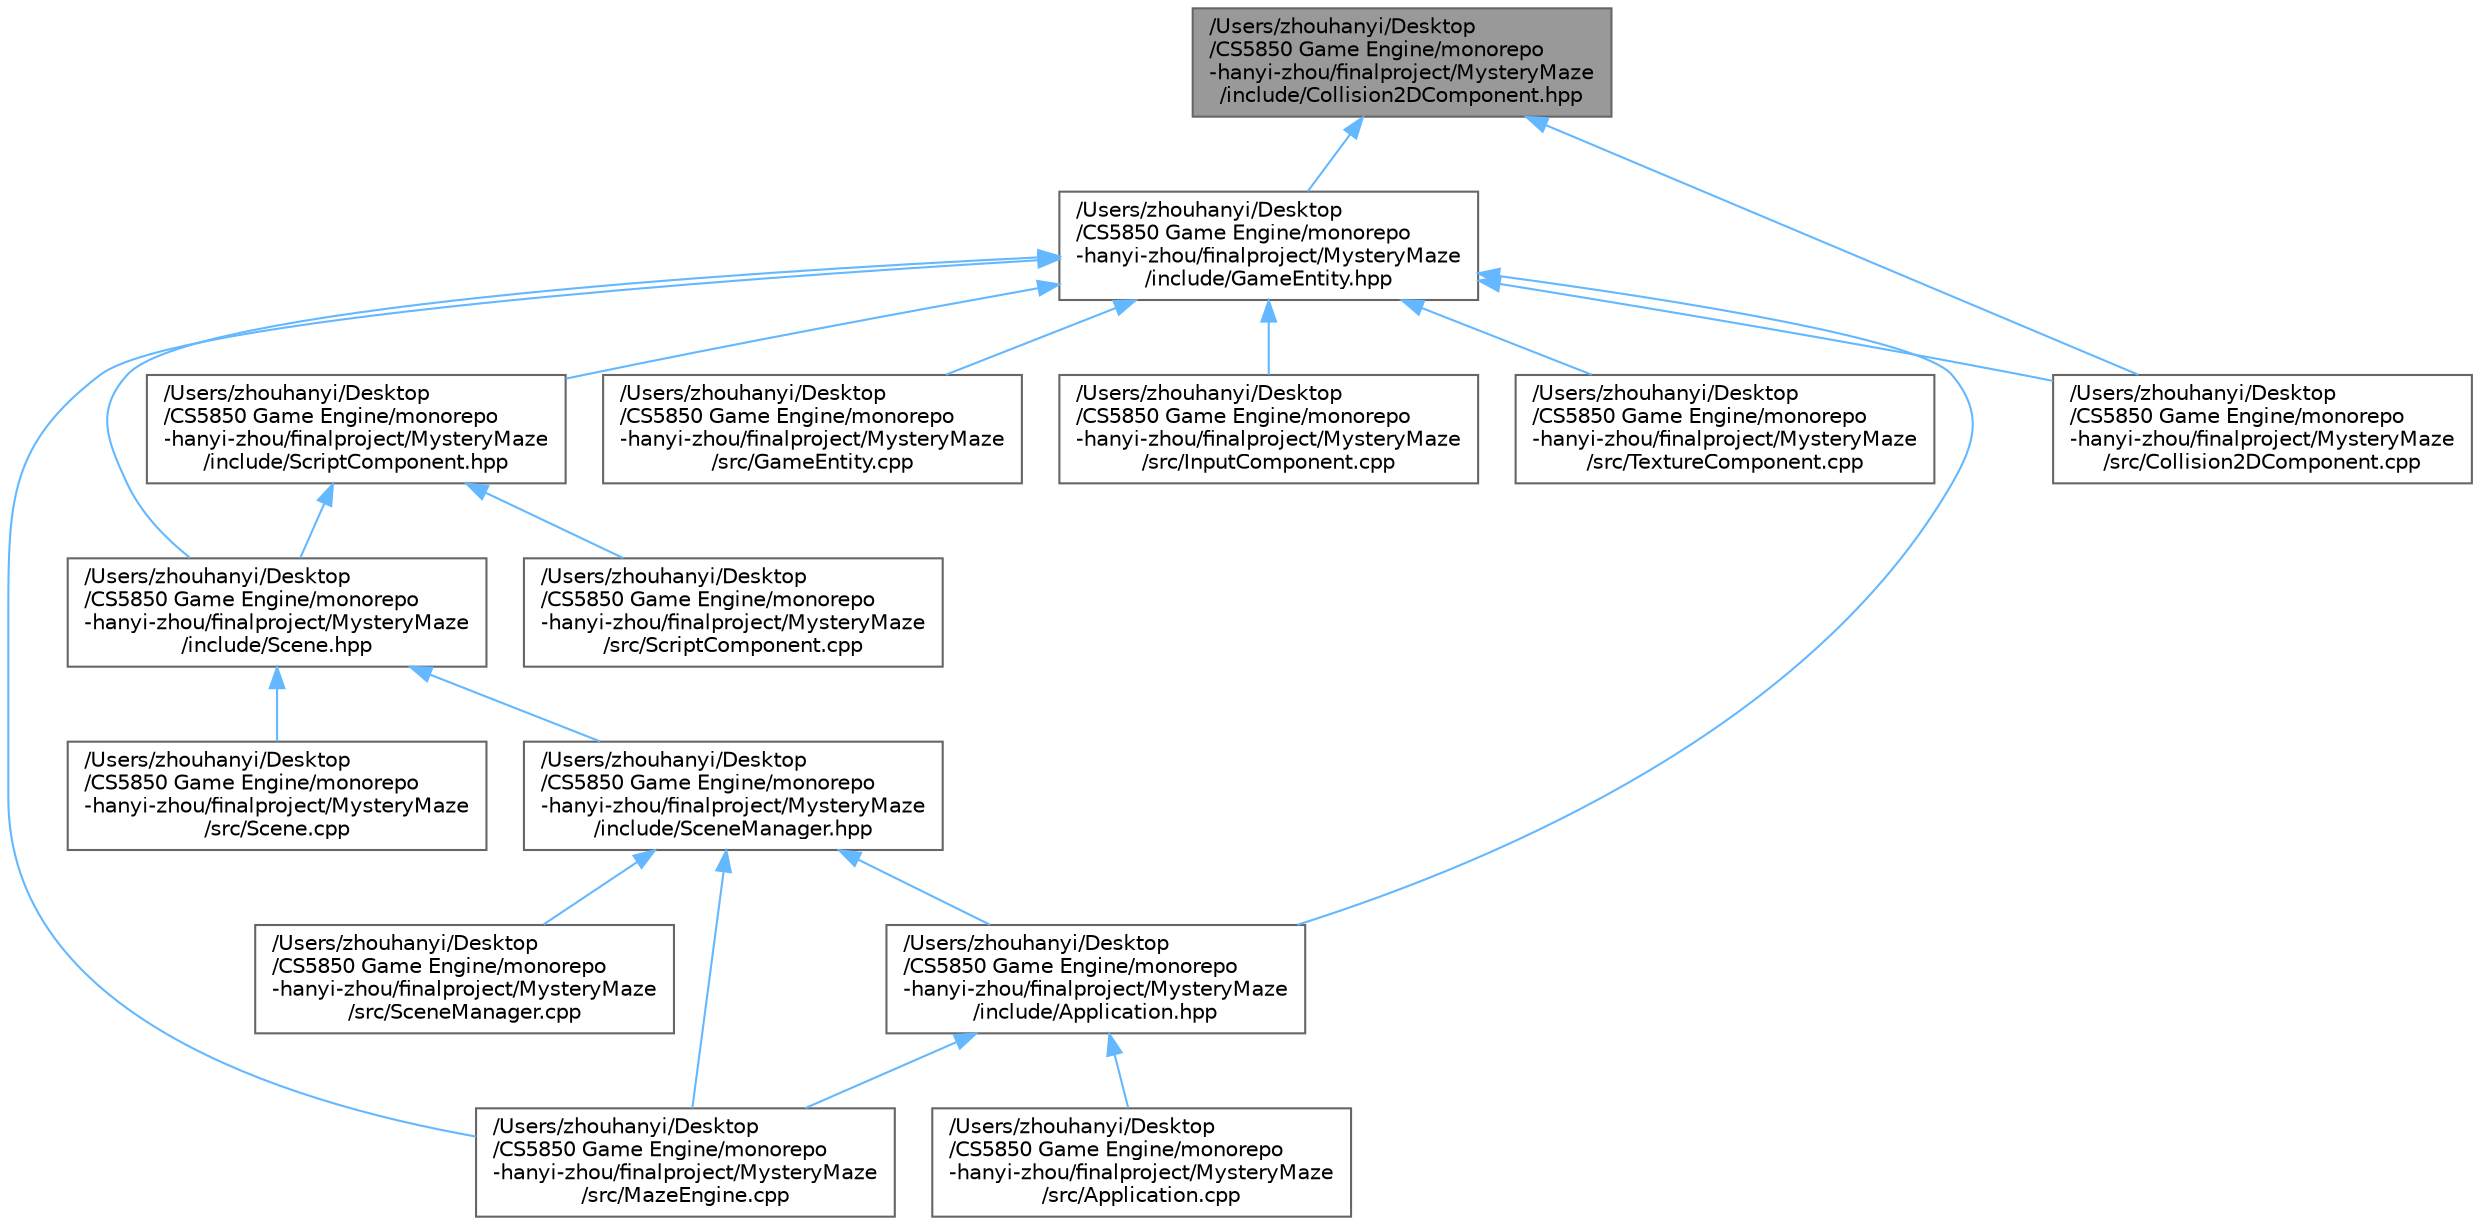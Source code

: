 digraph "/Users/zhouhanyi/Desktop/CS5850 Game Engine/monorepo-hanyi-zhou/finalproject/MysteryMaze/include/Collision2DComponent.hpp"
{
 // LATEX_PDF_SIZE
  bgcolor="transparent";
  edge [fontname=Helvetica,fontsize=10,labelfontname=Helvetica,labelfontsize=10];
  node [fontname=Helvetica,fontsize=10,shape=box,height=0.2,width=0.4];
  Node1 [id="Node000001",label="/Users/zhouhanyi/Desktop\l/CS5850 Game Engine/monorepo\l-hanyi-zhou/finalproject/MysteryMaze\l/include/Collision2DComponent.hpp",height=0.2,width=0.4,color="gray40", fillcolor="grey60", style="filled", fontcolor="black",tooltip=" "];
  Node1 -> Node2 [id="edge1_Node000001_Node000002",dir="back",color="steelblue1",style="solid",tooltip=" "];
  Node2 [id="Node000002",label="/Users/zhouhanyi/Desktop\l/CS5850 Game Engine/monorepo\l-hanyi-zhou/finalproject/MysteryMaze\l/include/GameEntity.hpp",height=0.2,width=0.4,color="grey40", fillcolor="white", style="filled",URL="$_game_entity_8hpp.html",tooltip=" "];
  Node2 -> Node3 [id="edge2_Node000002_Node000003",dir="back",color="steelblue1",style="solid",tooltip=" "];
  Node3 [id="Node000003",label="/Users/zhouhanyi/Desktop\l/CS5850 Game Engine/monorepo\l-hanyi-zhou/finalproject/MysteryMaze\l/include/Application.hpp",height=0.2,width=0.4,color="grey40", fillcolor="white", style="filled",URL="$_application_8hpp.html",tooltip=" "];
  Node3 -> Node4 [id="edge3_Node000003_Node000004",dir="back",color="steelblue1",style="solid",tooltip=" "];
  Node4 [id="Node000004",label="/Users/zhouhanyi/Desktop\l/CS5850 Game Engine/monorepo\l-hanyi-zhou/finalproject/MysteryMaze\l/src/Application.cpp",height=0.2,width=0.4,color="grey40", fillcolor="white", style="filled",URL="$_application_8cpp.html",tooltip=" "];
  Node3 -> Node5 [id="edge4_Node000003_Node000005",dir="back",color="steelblue1",style="solid",tooltip=" "];
  Node5 [id="Node000005",label="/Users/zhouhanyi/Desktop\l/CS5850 Game Engine/monorepo\l-hanyi-zhou/finalproject/MysteryMaze\l/src/MazeEngine.cpp",height=0.2,width=0.4,color="grey40", fillcolor="white", style="filled",URL="$_maze_engine_8cpp.html",tooltip=" "];
  Node2 -> Node6 [id="edge5_Node000002_Node000006",dir="back",color="steelblue1",style="solid",tooltip=" "];
  Node6 [id="Node000006",label="/Users/zhouhanyi/Desktop\l/CS5850 Game Engine/monorepo\l-hanyi-zhou/finalproject/MysteryMaze\l/include/Scene.hpp",height=0.2,width=0.4,color="grey40", fillcolor="white", style="filled",URL="$_scene_8hpp.html",tooltip=" "];
  Node6 -> Node7 [id="edge6_Node000006_Node000007",dir="back",color="steelblue1",style="solid",tooltip=" "];
  Node7 [id="Node000007",label="/Users/zhouhanyi/Desktop\l/CS5850 Game Engine/monorepo\l-hanyi-zhou/finalproject/MysteryMaze\l/include/SceneManager.hpp",height=0.2,width=0.4,color="grey40", fillcolor="white", style="filled",URL="$_scene_manager_8hpp.html",tooltip=" "];
  Node7 -> Node3 [id="edge7_Node000007_Node000003",dir="back",color="steelblue1",style="solid",tooltip=" "];
  Node7 -> Node5 [id="edge8_Node000007_Node000005",dir="back",color="steelblue1",style="solid",tooltip=" "];
  Node7 -> Node8 [id="edge9_Node000007_Node000008",dir="back",color="steelblue1",style="solid",tooltip=" "];
  Node8 [id="Node000008",label="/Users/zhouhanyi/Desktop\l/CS5850 Game Engine/monorepo\l-hanyi-zhou/finalproject/MysteryMaze\l/src/SceneManager.cpp",height=0.2,width=0.4,color="grey40", fillcolor="white", style="filled",URL="$_scene_manager_8cpp.html",tooltip=" "];
  Node6 -> Node9 [id="edge10_Node000006_Node000009",dir="back",color="steelblue1",style="solid",tooltip=" "];
  Node9 [id="Node000009",label="/Users/zhouhanyi/Desktop\l/CS5850 Game Engine/monorepo\l-hanyi-zhou/finalproject/MysteryMaze\l/src/Scene.cpp",height=0.2,width=0.4,color="grey40", fillcolor="white", style="filled",URL="$_scene_8cpp.html",tooltip=" "];
  Node2 -> Node10 [id="edge11_Node000002_Node000010",dir="back",color="steelblue1",style="solid",tooltip=" "];
  Node10 [id="Node000010",label="/Users/zhouhanyi/Desktop\l/CS5850 Game Engine/monorepo\l-hanyi-zhou/finalproject/MysteryMaze\l/include/ScriptComponent.hpp",height=0.2,width=0.4,color="grey40", fillcolor="white", style="filled",URL="$_script_component_8hpp.html",tooltip=" "];
  Node10 -> Node6 [id="edge12_Node000010_Node000006",dir="back",color="steelblue1",style="solid",tooltip=" "];
  Node10 -> Node11 [id="edge13_Node000010_Node000011",dir="back",color="steelblue1",style="solid",tooltip=" "];
  Node11 [id="Node000011",label="/Users/zhouhanyi/Desktop\l/CS5850 Game Engine/monorepo\l-hanyi-zhou/finalproject/MysteryMaze\l/src/ScriptComponent.cpp",height=0.2,width=0.4,color="grey40", fillcolor="white", style="filled",URL="$_script_component_8cpp.html",tooltip=" "];
  Node2 -> Node12 [id="edge14_Node000002_Node000012",dir="back",color="steelblue1",style="solid",tooltip=" "];
  Node12 [id="Node000012",label="/Users/zhouhanyi/Desktop\l/CS5850 Game Engine/monorepo\l-hanyi-zhou/finalproject/MysteryMaze\l/src/Collision2DComponent.cpp",height=0.2,width=0.4,color="grey40", fillcolor="white", style="filled",URL="$_collision2_d_component_8cpp.html",tooltip=" "];
  Node2 -> Node13 [id="edge15_Node000002_Node000013",dir="back",color="steelblue1",style="solid",tooltip=" "];
  Node13 [id="Node000013",label="/Users/zhouhanyi/Desktop\l/CS5850 Game Engine/monorepo\l-hanyi-zhou/finalproject/MysteryMaze\l/src/GameEntity.cpp",height=0.2,width=0.4,color="grey40", fillcolor="white", style="filled",URL="$_game_entity_8cpp.html",tooltip=" "];
  Node2 -> Node14 [id="edge16_Node000002_Node000014",dir="back",color="steelblue1",style="solid",tooltip=" "];
  Node14 [id="Node000014",label="/Users/zhouhanyi/Desktop\l/CS5850 Game Engine/monorepo\l-hanyi-zhou/finalproject/MysteryMaze\l/src/InputComponent.cpp",height=0.2,width=0.4,color="grey40", fillcolor="white", style="filled",URL="$_input_component_8cpp.html",tooltip=" "];
  Node2 -> Node5 [id="edge17_Node000002_Node000005",dir="back",color="steelblue1",style="solid",tooltip=" "];
  Node2 -> Node15 [id="edge18_Node000002_Node000015",dir="back",color="steelblue1",style="solid",tooltip=" "];
  Node15 [id="Node000015",label="/Users/zhouhanyi/Desktop\l/CS5850 Game Engine/monorepo\l-hanyi-zhou/finalproject/MysteryMaze\l/src/TextureComponent.cpp",height=0.2,width=0.4,color="grey40", fillcolor="white", style="filled",URL="$_texture_component_8cpp.html",tooltip=" "];
  Node1 -> Node12 [id="edge19_Node000001_Node000012",dir="back",color="steelblue1",style="solid",tooltip=" "];
}
